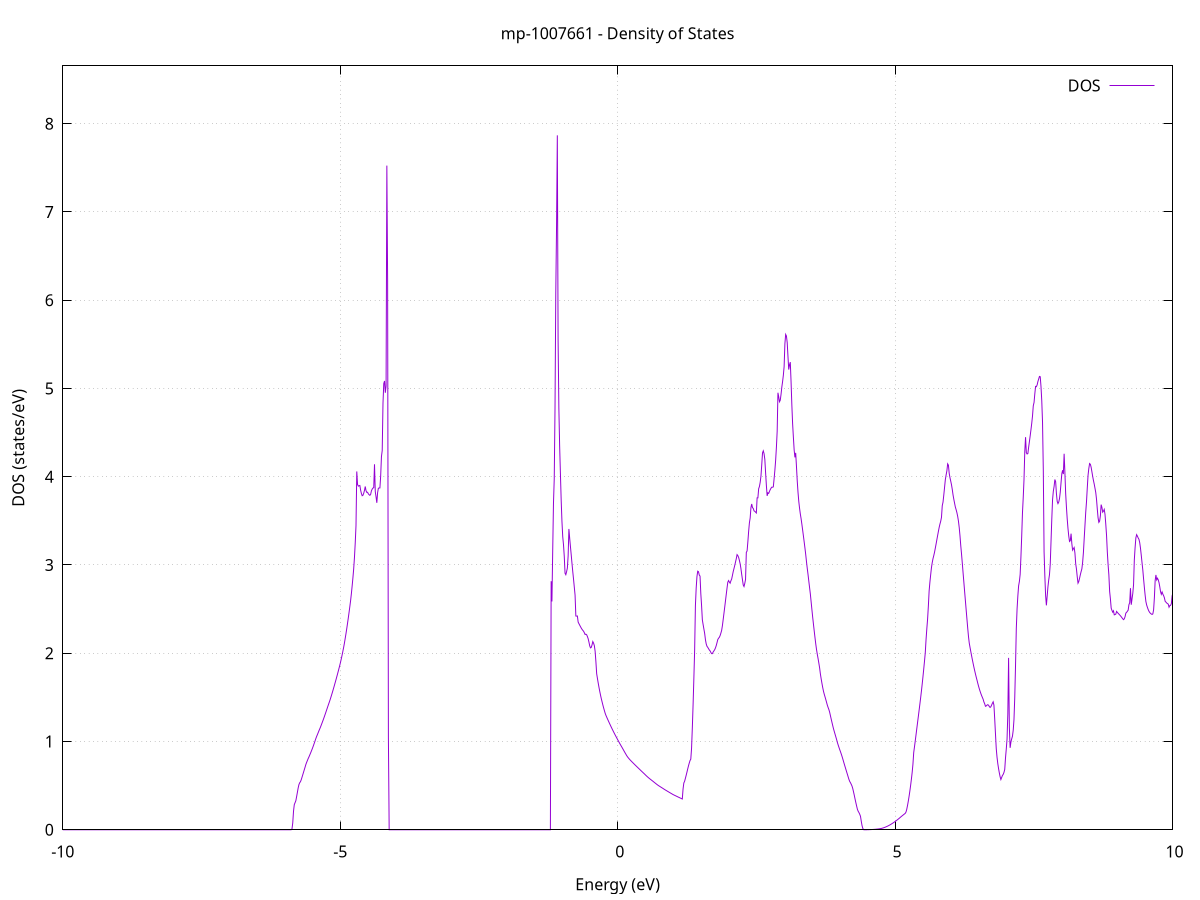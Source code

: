 set title 'mp-1007661 - Density of States'
set xlabel 'Energy (eV)'
set ylabel 'DOS (states/eV)'
set grid
set xrange [-10:10]
set yrange [0:8.655]
set xzeroaxis lt -1
set terminal png size 800,600
set output 'mp-1007661_dos_gnuplot.png'
plot '-' using 1:2 with lines title 'DOS'
-11.458400 0.000000
-11.444500 0.000000
-11.430600 0.000000
-11.416700 0.000000
-11.402800 0.000000
-11.388900 0.000000
-11.375000 0.000000
-11.361100 0.000000
-11.347200 0.000000
-11.333200 0.000000
-11.319300 0.000000
-11.305400 0.000000
-11.291500 0.000000
-11.277600 0.000000
-11.263700 0.000000
-11.249800 0.000000
-11.235900 0.000000
-11.222000 0.000000
-11.208100 0.000000
-11.194200 0.000000
-11.180300 0.000000
-11.166400 0.000000
-11.152500 0.000000
-11.138600 0.000000
-11.124700 0.000000
-11.110800 0.000000
-11.096900 0.000000
-11.083000 0.000000
-11.069100 0.000000
-11.055200 0.000000
-11.041300 0.000000
-11.027400 0.000000
-11.013500 0.000000
-10.999600 0.000000
-10.985700 0.000000
-10.971800 0.000000
-10.957900 0.000000
-10.944000 0.000000
-10.930100 0.000000
-10.916200 0.000000
-10.902300 0.000000
-10.888400 0.000000
-10.874500 0.000000
-10.860600 0.000000
-10.846700 0.000000
-10.832800 0.000000
-10.818900 0.000000
-10.805000 0.000000
-10.791000 0.000000
-10.777100 0.000000
-10.763200 0.000000
-10.749300 0.000000
-10.735400 0.000000
-10.721500 0.000000
-10.707600 0.000000
-10.693700 0.000000
-10.679800 0.000000
-10.665900 0.000000
-10.652000 0.000000
-10.638100 0.000000
-10.624200 0.000000
-10.610300 0.000000
-10.596400 0.000000
-10.582500 0.000000
-10.568600 0.000000
-10.554700 0.000000
-10.540800 0.000000
-10.526900 0.000000
-10.513000 0.000000
-10.499100 0.000000
-10.485200 0.000000
-10.471300 0.000000
-10.457400 0.000000
-10.443500 0.000000
-10.429600 0.000000
-10.415700 0.000000
-10.401800 0.000000
-10.387900 0.000000
-10.374000 0.000000
-10.360100 0.000000
-10.346200 0.000000
-10.332300 0.000000
-10.318400 0.000000
-10.304500 0.000000
-10.290600 0.000000
-10.276700 0.000000
-10.262800 0.000000
-10.248900 0.000000
-10.234900 0.000000
-10.221000 0.000000
-10.207100 0.000000
-10.193200 35.579600
-10.179300 155.470400
-10.165400 56.275300
-10.151500 22.866500
-10.137600 0.370100
-10.123700 452.888300
-10.109800 279.978800
-10.095900 0.000000
-10.082000 0.000000
-10.068100 420.129800
-10.054200 0.000000
-10.040300 0.000000
-10.026400 0.000000
-10.012500 0.000000
-9.998600 0.000000
-9.984700 0.000000
-9.970800 0.000000
-9.956900 0.000000
-9.943000 0.000000
-9.929100 0.000000
-9.915200 0.000000
-9.901300 0.000000
-9.887400 0.000000
-9.873500 0.000000
-9.859600 0.000000
-9.845700 0.000000
-9.831800 0.000000
-9.817900 0.000000
-9.804000 0.000000
-9.790100 0.000000
-9.776200 0.000000
-9.762300 0.000000
-9.748400 0.000000
-9.734500 0.000000
-9.720600 0.000000
-9.706700 0.000000
-9.692700 0.000000
-9.678800 0.000000
-9.664900 0.000000
-9.651000 0.000000
-9.637100 0.000000
-9.623200 0.000000
-9.609300 0.000000
-9.595400 0.000000
-9.581500 0.000000
-9.567600 0.000000
-9.553700 0.000000
-9.539800 0.000000
-9.525900 0.000000
-9.512000 0.000000
-9.498100 0.000000
-9.484200 0.000000
-9.470300 0.000000
-9.456400 0.000000
-9.442500 0.000000
-9.428600 0.000000
-9.414700 0.000000
-9.400800 0.000000
-9.386900 0.000000
-9.373000 0.000000
-9.359100 0.000000
-9.345200 0.000000
-9.331300 0.000000
-9.317400 0.000000
-9.303500 0.000000
-9.289600 0.000000
-9.275700 0.000000
-9.261800 0.000000
-9.247900 0.000000
-9.234000 0.000000
-9.220100 0.000000
-9.206200 0.000000
-9.192300 0.000000
-9.178400 0.000000
-9.164500 0.000000
-9.150600 0.000000
-9.136600 0.000000
-9.122700 0.000000
-9.108800 0.000000
-9.094900 0.000000
-9.081000 0.000000
-9.067100 0.000000
-9.053200 0.000000
-9.039300 0.000000
-9.025400 0.000000
-9.011500 0.000000
-8.997600 0.000000
-8.983700 0.000000
-8.969800 0.000000
-8.955900 0.000000
-8.942000 0.000000
-8.928100 0.000000
-8.914200 0.000000
-8.900300 0.000000
-8.886400 0.000000
-8.872500 0.000000
-8.858600 0.000000
-8.844700 0.000000
-8.830800 0.000000
-8.816900 0.000000
-8.803000 0.000000
-8.789100 0.000000
-8.775200 0.000000
-8.761300 0.000000
-8.747400 0.000000
-8.733500 0.000000
-8.719600 0.000000
-8.705700 0.000000
-8.691800 0.000000
-8.677900 0.000000
-8.664000 0.000000
-8.650100 0.000000
-8.636200 0.000000
-8.622300 0.000000
-8.608400 0.000000
-8.594400 0.000000
-8.580500 0.000000
-8.566600 0.000000
-8.552700 0.000000
-8.538800 0.000000
-8.524900 0.000000
-8.511000 0.000000
-8.497100 0.000000
-8.483200 0.000000
-8.469300 0.000000
-8.455400 0.000000
-8.441500 0.000000
-8.427600 0.000000
-8.413700 0.000000
-8.399800 0.000000
-8.385900 0.000000
-8.372000 0.000000
-8.358100 0.000000
-8.344200 0.000000
-8.330300 0.000000
-8.316400 0.000000
-8.302500 0.000000
-8.288600 0.000000
-8.274700 0.000000
-8.260800 0.000000
-8.246900 0.000000
-8.233000 0.000000
-8.219100 0.000000
-8.205200 0.000000
-8.191300 0.000000
-8.177400 0.000000
-8.163500 0.000000
-8.149600 0.000000
-8.135700 0.000000
-8.121800 0.000000
-8.107900 0.000000
-8.094000 0.000000
-8.080100 0.000000
-8.066200 0.000000
-8.052300 0.000000
-8.038300 0.000000
-8.024400 0.000000
-8.010500 0.000000
-7.996600 0.000000
-7.982700 0.000000
-7.968800 0.000000
-7.954900 0.000000
-7.941000 0.000000
-7.927100 0.000000
-7.913200 0.000000
-7.899300 0.000000
-7.885400 0.000000
-7.871500 0.000000
-7.857600 0.000000
-7.843700 0.000000
-7.829800 0.000000
-7.815900 0.000000
-7.802000 0.000000
-7.788100 0.000000
-7.774200 0.000000
-7.760300 0.000000
-7.746400 0.000000
-7.732500 0.000000
-7.718600 0.000000
-7.704700 0.000000
-7.690800 0.000000
-7.676900 0.000000
-7.663000 0.000000
-7.649100 0.000000
-7.635200 0.000000
-7.621300 0.000000
-7.607400 0.000000
-7.593500 0.000000
-7.579600 0.000000
-7.565700 0.000000
-7.551800 0.000000
-7.537900 0.000000
-7.524000 0.000000
-7.510100 0.000000
-7.496100 0.000000
-7.482200 0.000000
-7.468300 0.000000
-7.454400 0.000000
-7.440500 0.000000
-7.426600 0.000000
-7.412700 0.000000
-7.398800 0.000000
-7.384900 0.000000
-7.371000 0.000000
-7.357100 0.000000
-7.343200 0.000000
-7.329300 0.000000
-7.315400 0.000000
-7.301500 0.000000
-7.287600 0.000000
-7.273700 0.000000
-7.259800 0.000000
-7.245900 0.000000
-7.232000 0.000000
-7.218100 0.000000
-7.204200 0.000000
-7.190300 0.000000
-7.176400 0.000000
-7.162500 0.000000
-7.148600 0.000000
-7.134700 0.000000
-7.120800 0.000000
-7.106900 0.000000
-7.093000 0.000000
-7.079100 0.000000
-7.065200 0.000000
-7.051300 0.000000
-7.037400 0.000000
-7.023500 0.000000
-7.009600 0.000000
-6.995700 0.000000
-6.981800 0.000000
-6.967900 0.000000
-6.954000 0.000000
-6.940000 0.000000
-6.926100 0.000000
-6.912200 0.000000
-6.898300 0.000000
-6.884400 0.000000
-6.870500 0.000000
-6.856600 0.000000
-6.842700 0.000000
-6.828800 0.000000
-6.814900 0.000000
-6.801000 0.000000
-6.787100 0.000000
-6.773200 0.000000
-6.759300 0.000000
-6.745400 0.000000
-6.731500 0.000000
-6.717600 0.000000
-6.703700 0.000000
-6.689800 0.000000
-6.675900 0.000000
-6.662000 0.000000
-6.648100 0.000000
-6.634200 0.000000
-6.620300 0.000000
-6.606400 0.000000
-6.592500 0.000000
-6.578600 0.000000
-6.564700 0.000000
-6.550800 0.000000
-6.536900 0.000000
-6.523000 0.000000
-6.509100 0.000000
-6.495200 0.000000
-6.481300 0.000000
-6.467400 0.000000
-6.453500 0.000000
-6.439600 0.000000
-6.425700 0.000000
-6.411800 0.000000
-6.397800 0.000000
-6.383900 0.000000
-6.370000 0.000000
-6.356100 0.000000
-6.342200 0.000000
-6.328300 0.000000
-6.314400 0.000000
-6.300500 0.000000
-6.286600 0.000000
-6.272700 0.000000
-6.258800 0.000000
-6.244900 0.000000
-6.231000 0.000000
-6.217100 0.000000
-6.203200 0.000000
-6.189300 0.000000
-6.175400 0.000000
-6.161500 0.000000
-6.147600 0.000000
-6.133700 0.000000
-6.119800 0.000000
-6.105900 0.000000
-6.092000 0.000000
-6.078100 0.000000
-6.064200 0.000000
-6.050300 0.000000
-6.036400 0.000000
-6.022500 0.000000
-6.008600 0.000000
-5.994700 0.000000
-5.980800 0.000000
-5.966900 0.000000
-5.953000 0.000000
-5.939100 0.000000
-5.925200 0.000000
-5.911300 0.000000
-5.897400 0.000000
-5.883500 0.000000
-5.869600 0.008900
-5.855700 0.076600
-5.841700 0.209600
-5.827800 0.285000
-5.813900 0.306600
-5.800000 0.328500
-5.786100 0.374800
-5.772200 0.423200
-5.758300 0.472100
-5.744400 0.511300
-5.730500 0.532700
-5.716600 0.544500
-5.702700 0.566500
-5.688800 0.594800
-5.674900 0.623400
-5.661000 0.652100
-5.647100 0.680800
-5.633200 0.709800
-5.619300 0.739800
-5.605400 0.763200
-5.591500 0.784900
-5.577600 0.806700
-5.563700 0.825200
-5.549800 0.845900
-5.535900 0.866900
-5.522000 0.888600
-5.508100 0.910700
-5.494200 0.933800
-5.480300 0.958000
-5.466400 0.983100
-5.452500 1.009000
-5.438600 1.034700
-5.424700 1.057900
-5.410800 1.078800
-5.396900 1.100400
-5.383000 1.122300
-5.369100 1.143000
-5.355200 1.164200
-5.341300 1.187100
-5.327400 1.210100
-5.313500 1.233500
-5.299500 1.257700
-5.285600 1.282500
-5.271700 1.307800
-5.257800 1.333400
-5.243900 1.359300
-5.230000 1.385400
-5.216100 1.411200
-5.202200 1.436300
-5.188300 1.461800
-5.174400 1.488700
-5.160500 1.517000
-5.146600 1.545600
-5.132700 1.575200
-5.118800 1.605300
-5.104900 1.635900
-5.091000 1.667100
-5.077100 1.698600
-5.063200 1.730600
-5.049300 1.763000
-5.035400 1.796200
-5.021500 1.830000
-5.007600 1.864400
-4.993700 1.900600
-4.979800 1.939400
-4.965900 1.979900
-4.952000 2.022700
-4.938100 2.066800
-4.924200 2.115200
-4.910300 2.168200
-4.896400 2.221100
-4.882500 2.277700
-4.868600 2.337200
-4.854700 2.398800
-4.840800 2.462600
-4.826900 2.527900
-4.813000 2.595900
-4.799100 2.674200
-4.785200 2.761400
-4.771300 2.854000
-4.757400 2.954700
-4.743400 3.084700
-4.729500 3.248100
-4.715600 3.445100
-4.701700 4.059800
-4.687800 3.913000
-4.673900 3.893400
-4.660000 3.897800
-4.646100 3.900700
-4.632200 3.847200
-4.618300 3.810300
-4.604400 3.784700
-4.590500 3.789500
-4.576600 3.812900
-4.562700 3.845200
-4.548800 3.889700
-4.534900 3.841600
-4.521000 3.822700
-4.507100 3.824200
-4.493200 3.805900
-4.479300 3.796300
-4.465400 3.789200
-4.451500 3.800200
-4.437600 3.840100
-4.423700 3.859700
-4.409800 3.871900
-4.395900 3.875800
-4.382000 4.140900
-4.368100 3.830400
-4.354200 3.771200
-4.340300 3.704400
-4.326400 3.818500
-4.312500 3.868900
-4.298600 3.872900
-4.284700 3.873100
-4.270800 4.009800
-4.256900 4.228100
-4.243000 4.297000
-4.229100 4.833500
-4.215200 5.055400
-4.201300 5.085000
-4.187300 4.951200
-4.173400 5.027800
-4.159500 7.525100
-4.145600 6.215200
-4.131700 1.048400
-4.117800 0.000000
-4.103900 0.000000
-4.090000 0.000000
-4.076100 0.000000
-4.062200 0.000000
-4.048300 0.000000
-4.034400 0.000000
-4.020500 0.000000
-4.006600 0.000000
-3.992700 0.000000
-3.978800 0.000000
-3.964900 0.000000
-3.951000 0.000000
-3.937100 0.000000
-3.923200 0.000000
-3.909300 0.000000
-3.895400 0.000000
-3.881500 0.000000
-3.867600 0.000000
-3.853700 0.000000
-3.839800 0.000000
-3.825900 0.000000
-3.812000 0.000000
-3.798100 0.000000
-3.784200 0.000000
-3.770300 0.000000
-3.756400 0.000000
-3.742500 0.000000
-3.728600 0.000000
-3.714700 0.000000
-3.700800 0.000000
-3.686900 0.000000
-3.673000 0.000000
-3.659100 0.000000
-3.645100 0.000000
-3.631200 0.000000
-3.617300 0.000000
-3.603400 0.000000
-3.589500 0.000000
-3.575600 0.000000
-3.561700 0.000000
-3.547800 0.000000
-3.533900 0.000000
-3.520000 0.000000
-3.506100 0.000000
-3.492200 0.000000
-3.478300 0.000000
-3.464400 0.000000
-3.450500 0.000000
-3.436600 0.000000
-3.422700 0.000000
-3.408800 0.000000
-3.394900 0.000000
-3.381000 0.000000
-3.367100 0.000000
-3.353200 0.000000
-3.339300 0.000000
-3.325400 0.000000
-3.311500 0.000000
-3.297600 0.000000
-3.283700 0.000000
-3.269800 0.000000
-3.255900 0.000000
-3.242000 0.000000
-3.228100 0.000000
-3.214200 0.000000
-3.200300 0.000000
-3.186400 0.000000
-3.172500 0.000000
-3.158600 0.000000
-3.144700 0.000000
-3.130800 0.000000
-3.116900 0.000000
-3.103000 0.000000
-3.089000 0.000000
-3.075100 0.000000
-3.061200 0.000000
-3.047300 0.000000
-3.033400 0.000000
-3.019500 0.000000
-3.005600 0.000000
-2.991700 0.000000
-2.977800 0.000000
-2.963900 0.000000
-2.950000 0.000000
-2.936100 0.000000
-2.922200 0.000000
-2.908300 0.000000
-2.894400 0.000000
-2.880500 0.000000
-2.866600 0.000000
-2.852700 0.000000
-2.838800 0.000000
-2.824900 0.000000
-2.811000 0.000000
-2.797100 0.000000
-2.783200 0.000000
-2.769300 0.000000
-2.755400 0.000000
-2.741500 0.000000
-2.727600 0.000000
-2.713700 0.000000
-2.699800 0.000000
-2.685900 0.000000
-2.672000 0.000000
-2.658100 0.000000
-2.644200 0.000000
-2.630300 0.000000
-2.616400 0.000000
-2.602500 0.000000
-2.588600 0.000000
-2.574700 0.000000
-2.560800 0.000000
-2.546800 0.000000
-2.532900 0.000000
-2.519000 0.000000
-2.505100 0.000000
-2.491200 0.000000
-2.477300 0.000000
-2.463400 0.000000
-2.449500 0.000000
-2.435600 0.000000
-2.421700 0.000000
-2.407800 0.000000
-2.393900 0.000000
-2.380000 0.000000
-2.366100 0.000000
-2.352200 0.000000
-2.338300 0.000000
-2.324400 0.000000
-2.310500 0.000000
-2.296600 0.000000
-2.282700 0.000000
-2.268800 0.000000
-2.254900 0.000000
-2.241000 0.000000
-2.227100 0.000000
-2.213200 0.000000
-2.199300 0.000000
-2.185400 0.000000
-2.171500 0.000000
-2.157600 0.000000
-2.143700 0.000000
-2.129800 0.000000
-2.115900 0.000000
-2.102000 0.000000
-2.088100 0.000000
-2.074200 0.000000
-2.060300 0.000000
-2.046400 0.000000
-2.032500 0.000000
-2.018600 0.000000
-2.004700 0.000000
-1.990700 0.000000
-1.976800 0.000000
-1.962900 0.000000
-1.949000 0.000000
-1.935100 0.000000
-1.921200 0.000000
-1.907300 0.000000
-1.893400 0.000000
-1.879500 0.000000
-1.865600 0.000000
-1.851700 0.000000
-1.837800 0.000000
-1.823900 0.000000
-1.810000 0.000000
-1.796100 0.000000
-1.782200 0.000000
-1.768300 0.000000
-1.754400 0.000000
-1.740500 0.000000
-1.726600 0.000000
-1.712700 0.000000
-1.698800 0.000000
-1.684900 0.000000
-1.671000 0.000000
-1.657100 0.000000
-1.643200 0.000000
-1.629300 0.000000
-1.615400 0.000000
-1.601500 0.000000
-1.587600 0.000000
-1.573700 0.000000
-1.559800 0.000000
-1.545900 0.000000
-1.532000 0.000000
-1.518100 0.000000
-1.504200 0.000000
-1.490300 0.000000
-1.476400 0.000000
-1.462500 0.000000
-1.448500 0.000000
-1.434600 0.000000
-1.420700 0.000000
-1.406800 0.000000
-1.392900 0.000000
-1.379000 0.000000
-1.365100 0.000000
-1.351200 0.000000
-1.337300 0.000000
-1.323400 0.000000
-1.309500 0.000000
-1.295600 0.000000
-1.281700 0.000000
-1.267800 0.000000
-1.253900 0.000000
-1.240000 0.000000
-1.226100 0.000000
-1.212200 0.000000
-1.198300 2.816000
-1.184400 2.586600
-1.170500 3.154400
-1.156600 3.698200
-1.142700 3.976500
-1.128800 4.774400
-1.114900 6.079600
-1.101000 6.842700
-1.087100 7.867900
-1.073200 5.554000
-1.059300 4.777100
-1.045400 4.348100
-1.031500 4.037200
-1.017600 3.733900
-1.003700 3.492300
-0.989800 3.321500
-0.975900 3.228900
-0.962000 3.096800
-0.948100 2.906400
-0.934200 2.890100
-0.920300 2.923600
-0.906400 2.965300
-0.892400 3.100900
-0.878500 3.408000
-0.864600 3.304600
-0.850700 3.208800
-0.836800 3.115200
-0.822900 3.017800
-0.809000 2.925800
-0.795100 2.840200
-0.781200 2.748700
-0.767300 2.658700
-0.753400 2.421800
-0.739500 2.420700
-0.725600 2.422100
-0.711700 2.352600
-0.697800 2.335200
-0.683900 2.318300
-0.670000 2.301700
-0.656100 2.285800
-0.642200 2.271400
-0.628300 2.260100
-0.614400 2.249600
-0.600500 2.233000
-0.586600 2.212800
-0.572700 2.215800
-0.558800 2.209500
-0.544900 2.189200
-0.531000 2.164100
-0.517100 2.126100
-0.503200 2.083700
-0.489300 2.061200
-0.475400 2.066600
-0.461500 2.095000
-0.447600 2.132400
-0.433700 2.114300
-0.419800 2.085500
-0.405900 2.022500
-0.392000 1.905600
-0.378100 1.768800
-0.364200 1.714400
-0.350200 1.662400
-0.336300 1.613500
-0.322400 1.567800
-0.308500 1.525300
-0.294600 1.485900
-0.280700 1.449900
-0.266800 1.414700
-0.252900 1.381700
-0.239000 1.350900
-0.225100 1.320300
-0.211200 1.296700
-0.197300 1.276400
-0.183400 1.256600
-0.169500 1.237100
-0.155600 1.217800
-0.141700 1.198900
-0.127800 1.180200
-0.113900 1.161700
-0.100000 1.143600
-0.086100 1.125800
-0.072200 1.108200
-0.058300 1.090800
-0.044400 1.073800
-0.030500 1.057200
-0.016600 1.040800
-0.002700 1.024400
0.011200 1.008300
0.025100 0.992400
0.039000 0.976700
0.052900 0.961300
0.066800 0.946200
0.080700 0.931300
0.094600 0.916100
0.108500 0.900200
0.122400 0.884500
0.136300 0.869200
0.150200 0.854300
0.164100 0.839300
0.178000 0.826400
0.191900 0.815200
0.205900 0.804700
0.219800 0.794700
0.233700 0.785400
0.247600 0.776500
0.261500 0.767600
0.275400 0.758800
0.289300 0.750000
0.303200 0.741400
0.317100 0.732700
0.331000 0.724100
0.344900 0.715600
0.358800 0.707200
0.372700 0.698700
0.386600 0.690400
0.400500 0.682000
0.414400 0.673500
0.428300 0.665200
0.442200 0.656800
0.456100 0.648600
0.470000 0.640300
0.483900 0.632100
0.497800 0.623300
0.511700 0.614800
0.525600 0.606600
0.539500 0.598600
0.553400 0.591000
0.567300 0.583600
0.581200 0.576600
0.595100 0.569700
0.609000 0.562900
0.622900 0.556100
0.636800 0.549300
0.650700 0.542100
0.664600 0.535100
0.678500 0.528100
0.692400 0.521200
0.706300 0.514400
0.720200 0.507700
0.734100 0.501400
0.748100 0.495800
0.762000 0.490200
0.775900 0.484700
0.789800 0.479100
0.803700 0.473600
0.817600 0.468100
0.831500 0.462200
0.845400 0.456600
0.859300 0.451200
0.873200 0.445900
0.887100 0.440700
0.901000 0.435400
0.914900 0.430200
0.928800 0.425000
0.942700 0.419800
0.956600 0.414700
0.970500 0.409500
0.984400 0.404300
0.998300 0.399200
1.012200 0.394900
1.026100 0.390600
1.040000 0.386400
1.053900 0.382200
1.067800 0.378000
1.081700 0.373800
1.095600 0.369600
1.109500 0.365500
1.123400 0.361300
1.137300 0.357200
1.151200 0.353000
1.165100 0.348700
1.179000 0.462300
1.192900 0.530200
1.206800 0.549300
1.220700 0.582100
1.234600 0.616200
1.248500 0.651500
1.262400 0.688200
1.276300 0.723500
1.290200 0.755200
1.304200 0.783700
1.318100 0.799600
1.332000 0.921800
1.345900 1.152100
1.359800 1.418800
1.373700 1.716300
1.387600 2.035900
1.401500 2.538100
1.415400 2.737300
1.429300 2.868400
1.443200 2.929700
1.457100 2.924000
1.471000 2.886200
1.484900 2.874200
1.498800 2.676200
1.512700 2.539800
1.526600 2.378800
1.540500 2.324800
1.554400 2.274300
1.568300 2.224800
1.582200 2.153900
1.596100 2.105800
1.610000 2.078900
1.623900 2.067100
1.637800 2.052500
1.651700 2.037600
1.665600 2.027400
1.679500 2.010000
1.693400 1.995500
1.707300 1.995500
1.721200 2.014300
1.735100 2.026700
1.749000 2.040400
1.762900 2.060400
1.776800 2.086700
1.790700 2.119500
1.804600 2.154600
1.818500 2.170100
1.832400 2.180200
1.846400 2.199800
1.860300 2.227300
1.874200 2.258500
1.888100 2.312900
1.902000 2.381700
1.915900 2.451700
1.929800 2.522800
1.943700 2.594900
1.957600 2.668100
1.971500 2.738700
1.985400 2.805300
1.999300 2.823500
2.013200 2.806800
2.027100 2.793700
2.041000 2.820500
2.054900 2.840800
2.068800 2.881800
2.082700 2.924700
2.096600 2.959600
2.110500 2.995500
2.124400 3.033900
2.138300 3.071600
2.152200 3.117600
2.166100 3.106700
2.180000 3.086600
2.193900 3.053000
2.207800 3.013700
2.221700 2.960500
2.235600 2.894400
2.249500 2.833800
2.263400 2.773500
2.277300 2.755900
2.291200 2.791300
2.305100 2.836700
2.319000 3.143000
2.332900 3.159000
2.346800 3.262500
2.360700 3.379000
2.374600 3.477100
2.388500 3.533400
2.402500 3.650800
2.416400 3.691600
2.430300 3.649300
2.444200 3.640800
2.458100 3.613200
2.472000 3.608100
2.485900 3.598700
2.499800 3.589400
2.513700 3.760400
2.527600 3.761000
2.541500 3.864000
2.555400 3.889700
2.569300 3.937900
2.583200 4.008600
2.597100 4.136300
2.611000 4.270200
2.624900 4.293400
2.638800 4.261000
2.652700 4.196400
2.666600 4.044300
2.680500 3.902100
2.694400 3.783100
2.708300 3.817600
2.722200 3.811500
2.736100 3.833600
2.750000 3.853700
2.763900 3.869500
2.777800 3.881900
2.791700 3.881100
2.805600 3.884700
2.819500 3.975000
2.833400 4.071100
2.847300 4.183800
2.861200 4.331200
2.875100 4.514800
2.889000 4.951500
2.902900 4.905500
2.916800 4.849100
2.930700 4.866400
2.944700 4.933000
2.958600 5.013700
2.972500 5.076300
2.986400 5.149300
3.000300 5.245900
3.014200 5.505200
3.028100 5.612400
3.042000 5.594500
3.055900 5.520200
3.069800 5.363000
3.083700 5.214000
3.097600 5.268500
3.111500 5.298600
3.125400 5.078900
3.139300 4.818400
3.153200 4.603300
3.167100 4.449400
3.181000 4.305700
3.194900 4.219700
3.208800 4.270200
3.222700 4.118700
3.236600 3.953900
3.250500 3.825600
3.264400 3.721100
3.278300 3.644700
3.292200 3.579300
3.306100 3.525900
3.320000 3.463200
3.333900 3.397300
3.347800 3.330400
3.361700 3.262000
3.375600 3.192200
3.389500 3.119300
3.403400 3.036800
3.417300 2.962300
3.431200 2.892800
3.445100 2.817600
3.459000 2.744500
3.472900 2.672600
3.486800 2.584500
3.500800 2.496300
3.514700 2.410700
3.528600 2.331300
3.542500 2.254000
3.556400 2.178800
3.570300 2.107100
3.584200 2.042200
3.598100 1.989600
3.612000 1.941000
3.625900 1.889700
3.639800 1.835200
3.653700 1.766700
3.667600 1.711900
3.681500 1.660900
3.695400 1.613600
3.709300 1.571100
3.723200 1.536800
3.737100 1.507000
3.751000 1.476400
3.764900 1.444800
3.778800 1.412600
3.792700 1.386500
3.806600 1.363000
3.820500 1.333100
3.834400 1.294100
3.848300 1.255800
3.862200 1.217800
3.876100 1.180900
3.890000 1.145300
3.903900 1.114600
3.917800 1.084200
3.931700 1.054000
3.945600 1.024100
3.959500 0.990700
3.973400 0.962800
3.987300 0.936200
4.001200 0.910400
4.015100 0.886300
4.029000 0.860600
4.042900 0.833600
4.056900 0.804800
4.070800 0.774500
4.084700 0.744500
4.098600 0.715300
4.112500 0.686500
4.126400 0.657600
4.140300 0.628800
4.154200 0.600000
4.168100 0.571700
4.182000 0.548500
4.195900 0.533300
4.209800 0.515600
4.223700 0.495700
4.237600 0.467000
4.251500 0.428800
4.265400 0.389400
4.279300 0.347300
4.293200 0.307200
4.307100 0.268900
4.321000 0.232500
4.334900 0.209900
4.348800 0.195100
4.362700 0.176200
4.376600 0.153100
4.390500 0.097600
4.404400 0.048200
4.418300 0.016000
4.432200 0.001100
4.446100 0.000000
4.460000 0.000100
4.473900 0.000200
4.487800 0.000300
4.501700 0.000600
4.515600 0.000800
4.529500 0.001200
4.543400 0.001500
4.557300 0.002000
4.571200 0.002400
4.585100 0.003000
4.599100 0.003600
4.613000 0.004200
4.626900 0.004900
4.640800 0.005600
4.654700 0.006400
4.668600 0.007300
4.682500 0.008200
4.696400 0.009200
4.710300 0.010300
4.724200 0.011700
4.738100 0.013300
4.752000 0.015200
4.765900 0.017400
4.779800 0.019900
4.793700 0.022700
4.807600 0.025700
4.821500 0.029100
4.835400 0.032800
4.849300 0.036700
4.863200 0.040800
4.877100 0.045100
4.891000 0.049700
4.904900 0.054500
4.918800 0.059600
4.932700 0.064900
4.946600 0.070500
4.960500 0.076200
4.974400 0.082000
4.988300 0.088100
5.002200 0.094400
5.016100 0.100900
5.030000 0.107500
5.043900 0.114300
5.057800 0.121300
5.071700 0.128500
5.085600 0.135900
5.099500 0.143500
5.113400 0.151100
5.127300 0.158000
5.141200 0.165100
5.155200 0.172100
5.169100 0.179100
5.183000 0.186000
5.196900 0.201000
5.210800 0.232700
5.224700 0.276300
5.238600 0.325100
5.252500 0.379000
5.266400 0.438500
5.280300 0.503300
5.294200 0.573700
5.308100 0.649700
5.322000 0.742900
5.335900 0.873800
5.349800 0.939500
5.363700 1.006900
5.377600 1.076200
5.391500 1.145800
5.405400 1.214900
5.419300 1.284200
5.433200 1.353900
5.447100 1.424100
5.461000 1.495800
5.474900 1.571400
5.488800 1.650900
5.502700 1.734200
5.516600 1.821100
5.530500 1.911400
5.544400 2.006200
5.558300 2.155100
5.572200 2.277500
5.586100 2.387200
5.600000 2.534700
5.613900 2.706400
5.627800 2.804900
5.641700 2.890000
5.655600 2.970000
5.669500 3.026200
5.683400 3.071400
5.697400 3.106200
5.711300 3.144800
5.725200 3.190500
5.739100 3.237400
5.753000 3.286200
5.766900 3.334000
5.780800 3.380500
5.794700 3.425700
5.808600 3.463300
5.822500 3.495600
5.836400 3.539700
5.850300 3.671600
5.864200 3.712500
5.878100 3.792700
5.892000 3.879300
5.905900 3.967100
5.919800 4.019700
5.933700 4.065800
5.947600 4.146000
5.961500 4.130800
5.975400 4.039100
5.989300 3.989700
6.003200 3.950400
6.017100 3.908500
6.031000 3.855600
6.044900 3.793500
6.058800 3.744300
6.072700 3.699400
6.086600 3.656000
6.100500 3.626600
6.114400 3.593200
6.128300 3.551100
6.142200 3.497300
6.156100 3.424600
6.170000 3.330800
6.183900 3.218800
6.197800 3.124200
6.211700 3.019900
6.225600 2.912200
6.239500 2.806400
6.253500 2.698900
6.267400 2.595900
6.281300 2.491300
6.295200 2.387400
6.309100 2.285600
6.323000 2.190200
6.336900 2.116100
6.350800 2.066500
6.364700 2.019900
6.378600 1.973600
6.392500 1.928700
6.406400 1.885400
6.420300 1.843800
6.434200 1.804600
6.448100 1.767100
6.462000 1.731000
6.475900 1.697200
6.489800 1.662300
6.503700 1.629100
6.517600 1.598500
6.531500 1.570500
6.545400 1.544700
6.559300 1.521300
6.573200 1.499800
6.587100 1.479000
6.601000 1.448300
6.614900 1.428200
6.628800 1.399200
6.642700 1.402700
6.656600 1.412200
6.670500 1.417200
6.684400 1.411500
6.698300 1.396400
6.712200 1.386000
6.726100 1.393700
6.740000 1.413000
6.753900 1.433500
6.767800 1.450000
6.781700 1.412700
6.795700 1.256600
6.809600 1.085600
6.823500 0.920300
6.837400 0.823000
6.851300 0.749800
6.865200 0.693400
6.879100 0.643800
6.893000 0.601000
6.906900 0.569200
6.920800 0.592000
6.934700 0.614800
6.948600 0.627500
6.962500 0.649900
6.976400 0.683500
6.990300 0.813600
7.004200 0.915000
7.018100 1.027300
7.032000 1.311800
7.045900 1.947800
7.059800 1.159200
7.073700 0.928500
7.087600 0.993000
7.101500 1.029400
7.115400 1.059200
7.129300 1.127500
7.143200 1.249800
7.157100 1.500200
7.171000 1.860400
7.184900 2.280500
7.198800 2.501300
7.212700 2.648700
7.226600 2.763800
7.240500 2.813700
7.254400 2.893700
7.268300 3.091800
7.282200 3.325000
7.296100 3.591300
7.310000 3.766100
7.323900 3.970500
7.337800 4.288700
7.351800 4.448400
7.365700 4.271900
7.379600 4.257700
7.393500 4.263500
7.407400 4.335100
7.421300 4.398600
7.435200 4.463600
7.449100 4.533100
7.463000 4.604700
7.476900 4.687400
7.490800 4.802800
7.504700 4.841600
7.518600 4.939800
7.532500 5.023100
7.546400 5.020100
7.560300 5.040500
7.574200 5.078400
7.588100 5.107100
7.602000 5.136500
7.615900 5.133500
7.629800 5.023600
7.643700 4.862700
7.657600 4.619200
7.671500 4.075800
7.685400 3.151200
7.699300 2.874900
7.713200 2.654500
7.727100 2.542800
7.741000 2.646100
7.754900 2.751800
7.768800 2.828500
7.782700 2.890100
7.796600 3.009400
7.810500 3.263100
7.824400 3.517800
7.838300 3.740300
7.852200 3.835100
7.866100 3.890300
7.880000 3.968400
7.894000 3.944100
7.907900 3.810300
7.921800 3.721000
7.935700 3.695500
7.949600 3.712800
7.963500 3.751900
7.977400 3.825900
7.991300 3.932700
8.005200 4.034300
8.019100 4.073300
8.033000 4.030200
8.046900 4.260200
8.060800 4.046900
8.074700 3.808300
8.088600 3.654400
8.102500 3.521600
8.116400 3.413000
8.130300 3.327600
8.144200 3.266500
8.158100 3.275600
8.172000 3.355200
8.185900 3.241000
8.199800 3.168200
8.213700 3.183300
8.227600 3.198000
8.241500 3.135900
8.255400 3.014400
8.269300 2.953000
8.283200 2.866600
8.297100 2.794200
8.311000 2.812400
8.324900 2.848900
8.338800 2.889100
8.352700 2.924600
8.366600 2.956500
8.380500 3.030700
8.394400 3.141100
8.408300 3.296400
8.422200 3.446000
8.436100 3.596600
8.450100 3.717500
8.464000 3.871600
8.477900 4.016000
8.491800 4.092900
8.505700 4.149500
8.519600 4.141300
8.533500 4.107800
8.547400 4.056900
8.561300 4.004500
8.575200 3.957800
8.589100 3.917000
8.603000 3.869900
8.616900 3.821400
8.630800 3.743700
8.644700 3.633300
8.658600 3.534900
8.672500 3.482900
8.686400 3.496500
8.700300 3.558100
8.714200 3.684000
8.728100 3.652300
8.742000 3.598600
8.755900 3.610400
8.769800 3.629800
8.783700 3.573400
8.797600 3.462000
8.811500 3.333600
8.825400 3.146600
8.839300 3.003400
8.853200 2.888000
8.867100 2.700400
8.881000 2.615400
8.894900 2.511500
8.908800 2.485900
8.922700 2.465800
8.936600 2.480400
8.950500 2.435100
8.964400 2.438300
8.978300 2.443400
8.992300 2.473900
9.006200 2.463000
9.020100 2.452900
9.034000 2.443600
9.047900 2.434500
9.061800 2.424500
9.075700 2.413700
9.089600 2.401700
9.103500 2.390200
9.117400 2.380800
9.131300 2.390200
9.145200 2.414500
9.159100 2.454900
9.173000 2.463200
9.186900 2.475900
9.200800 2.487900
9.214700 2.549500
9.228600 2.572800
9.242500 2.737400
9.256400 2.549800
9.270300 2.613700
9.284200 2.677100
9.298100 2.776100
9.312000 3.057800
9.325900 3.196400
9.339800 3.307800
9.353700 3.343700
9.367600 3.326800
9.381500 3.306200
9.395400 3.290900
9.409300 3.252700
9.423200 3.189800
9.437100 3.110000
9.451000 3.025200
9.464900 2.944000
9.478800 2.843100
9.492700 2.747600
9.506600 2.659800
9.520500 2.585700
9.534400 2.546500
9.548400 2.518600
9.562300 2.494700
9.576200 2.475300
9.590100 2.461300
9.604000 2.451500
9.617900 2.444700
9.631800 2.439800
9.645700 2.446000
9.659600 2.492500
9.673500 2.628600
9.687400 2.823700
9.701300 2.887300
9.715200 2.831300
9.729100 2.849900
9.743000 2.831500
9.756900 2.800900
9.770800 2.752900
9.784700 2.697800
9.798600 2.668200
9.812500 2.694300
9.826400 2.669700
9.840300 2.652000
9.854200 2.627800
9.868100 2.588200
9.882000 2.579200
9.895900 2.569100
9.909800 2.562400
9.923700 2.556300
9.937600 2.521900
9.951500 2.539500
9.965400 2.542600
9.979300 2.561600
9.993200 2.650600
10.007100 2.680500
10.021000 2.722800
10.034900 2.769900
10.048800 2.787000
10.062700 2.830000
10.076600 2.858400
10.090600 2.874200
10.104500 2.829500
10.118400 2.672900
10.132300 2.587900
10.146200 2.529800
10.160100 2.512600
10.174000 2.522000
10.187900 2.557200
10.201800 2.607000
10.215700 2.681400
10.229600 2.744300
10.243500 2.774700
10.257400 3.164500
10.271300 3.276300
10.285200 2.956600
10.299100 2.954100
10.313000 2.984000
10.326900 3.019400
10.340800 3.056200
10.354700 3.112500
10.368600 3.285100
10.382500 3.536500
10.396400 3.595500
10.410300 3.691000
10.424200 3.770700
10.438100 3.817600
10.452000 3.720700
10.465900 3.817700
10.479800 4.115400
10.493700 4.410300
10.507600 4.620100
10.521500 4.464800
10.535400 3.781200
10.549300 3.439600
10.563200 3.239500
10.577100 3.277500
10.591000 3.278600
10.604900 3.281500
10.618800 3.296800
10.632700 3.250200
10.646700 3.165500
10.660600 3.091500
10.674500 2.970600
10.688400 2.804200
10.702300 2.693400
10.716200 2.610200
10.730100 2.538500
10.744000 2.475600
10.757900 2.420500
10.771800 2.370300
10.785700 2.332000
10.799600 2.300300
10.813500 2.299300
10.827400 2.317600
10.841300 2.337600
10.855200 2.356800
10.869100 2.376800
10.883000 2.404400
10.896900 2.469800
10.910800 2.584800
10.924700 2.737500
10.938600 2.925600
10.952500 3.252000
10.966400 3.404700
10.980300 3.392500
10.994200 3.114600
11.008100 3.052700
11.022000 3.041200
11.035900 2.950400
11.049800 2.889600
11.063700 2.813200
11.077600 2.812800
11.091500 2.847300
11.105400 2.903800
11.119300 2.982400
11.133200 3.079900
11.147100 3.166700
11.161000 3.249000
11.174900 3.472000
11.188900 3.568100
11.202800 3.663800
11.216700 3.730900
11.230600 3.813100
11.244500 3.877700
11.258400 3.916900
11.272300 3.902700
11.286200 3.903800
11.300100 3.893700
11.314000 3.870000
11.327900 3.836900
11.341800 3.847100
11.355700 3.903500
11.369600 3.981400
11.383500 4.191100
11.397400 4.294200
11.411300 4.379600
11.425200 4.442200
11.439100 4.467600
11.453000 4.439600
11.466900 4.343200
11.480800 4.261700
11.494700 4.155000
11.508600 4.001200
11.522500 3.939200
11.536400 3.840000
11.550300 3.425500
11.564200 3.237300
11.578100 3.127800
11.592000 3.047200
11.605900 2.986800
11.619800 3.002000
11.633700 3.058100
11.647600 2.925500
11.661500 2.768100
11.675400 2.779800
11.689300 2.821100
11.703200 2.885400
11.717100 2.915800
11.731000 2.921300
11.745000 2.931800
11.758900 2.946500
11.772800 3.028400
11.786700 3.137000
11.800600 3.179900
11.814500 3.193400
11.828400 3.186900
11.842300 3.185200
11.856200 3.189100
11.870100 3.210100
11.884000 3.253600
11.897900 3.325900
11.911800 3.527300
11.925700 3.784000
11.939600 3.864600
11.953500 3.644600
11.967400 3.584800
11.981300 3.565200
11.995200 3.551500
12.009100 3.536600
12.023000 3.538500
12.036900 3.604000
12.050800 3.838000
12.064700 4.040500
12.078600 4.223000
12.092500 4.391700
12.106400 4.538600
12.120300 4.621800
12.134200 4.671700
12.148100 4.621200
12.162000 4.424300
12.175900 4.306900
12.189800 4.183500
12.203700 4.088700
12.217600 4.034000
12.231500 3.999900
12.245400 3.980700
12.259300 3.969800
12.273200 3.949900
12.287100 3.954300
12.301100 3.935100
12.315000 3.858900
12.328900 3.823300
12.342800 3.804900
12.356700 3.795900
12.370600 3.776500
12.384500 3.747300
12.398400 3.771500
12.412300 3.758000
12.426200 3.733500
12.440100 3.722400
12.454000 3.707400
12.467900 3.674200
12.481800 3.621400
12.495700 3.564700
12.509600 3.491600
12.523500 3.390000
12.537400 3.279300
12.551300 3.159100
12.565200 3.075100
12.579100 3.005900
12.593000 2.958400
12.606900 2.907400
12.620800 2.874900
12.634700 2.926600
12.648600 3.089300
12.662500 3.159400
12.676400 3.122300
12.690300 3.093800
12.704200 3.151100
12.718100 3.219800
12.732000 3.272300
12.745900 3.316100
12.759800 3.360700
12.773700 3.421700
12.787600 3.436700
12.801500 3.434800
12.815400 3.436600
12.829300 3.418400
12.843300 3.396600
12.857200 3.379500
12.871100 3.353800
12.885000 3.335800
12.898900 3.302400
12.912800 3.257700
12.926700 3.221700
12.940600 3.205000
12.954500 3.192000
12.968400 3.202900
12.982300 3.198900
12.996200 3.179500
13.010100 3.160400
13.024000 3.136400
13.037900 3.099200
13.051800 3.074700
13.065700 3.060900
13.079600 3.066000
13.093500 3.080100
13.107400 3.096400
13.121300 3.059300
13.135200 3.066100
13.149100 3.049600
13.163000 3.037800
13.176900 3.030600
13.190800 3.095800
13.204700 3.250100
13.218600 3.122200
13.232500 2.983100
13.246400 2.940600
13.260300 2.922800
13.274200 2.895700
13.288100 2.867900
13.302000 2.850800
13.315900 2.783300
13.329800 2.838600
13.343700 2.917100
13.357600 3.010800
13.371500 3.139700
13.385400 3.320500
13.399400 3.510200
13.413300 3.698600
13.427200 3.883600
13.441100 4.089000
13.455000 4.321200
13.468900 4.590700
13.482800 5.204100
13.496700 5.232200
13.510600 5.387200
13.524500 5.414100
13.538400 5.413000
13.552300 5.324100
13.566200 5.083900
13.580100 4.823200
13.594000 4.578200
13.607900 4.334800
13.621800 4.088500
13.635700 3.798500
13.649600 3.375800
13.663500 2.988400
13.677400 2.823300
13.691300 2.694900
13.705200 2.599200
13.719100 2.544500
13.733000 2.432000
13.746900 2.254400
13.760800 2.197900
13.774700 2.176100
13.788600 2.165500
13.802500 2.165300
13.816400 2.183800
13.830300 2.214200
13.844200 2.297100
13.858100 2.329500
13.872000 2.326200
13.885900 2.329500
13.899800 2.444600
13.913700 2.435800
13.927600 2.423700
13.941600 2.481300
13.955500 2.562300
13.969400 2.655800
13.983300 2.759200
13.997200 3.096400
14.011100 3.357900
14.025000 3.560700
14.038900 3.740800
14.052800 3.894200
14.066700 3.937000
14.080600 3.970900
14.094500 4.042300
14.108400 4.036400
14.122300 3.851400
14.136200 3.717000
14.150100 3.630100
14.164000 3.529500
14.177900 3.401700
14.191800 3.245500
14.205700 3.068600
14.219600 2.875000
14.233500 2.597100
14.247400 2.206600
14.261300 1.997200
14.275200 1.840100
14.289100 1.724800
14.303000 1.623500
14.316900 1.529000
14.330800 1.437100
14.344700 1.356700
14.358600 1.281900
14.372500 1.210300
14.386400 1.141800
14.400300 1.076500
14.414200 1.012300
14.428100 0.938900
14.442000 0.854900
14.455900 0.780500
14.469800 0.722500
14.483700 0.681200
14.497700 0.656700
14.511600 0.640600
14.525500 0.625200
14.539400 0.610900
14.553300 0.601100
14.567200 0.588100
14.581100 0.565800
14.595000 0.544600
14.608900 0.527600
14.622800 0.513900
14.636700 0.500400
14.650600 0.487000
14.664500 0.474200
14.678400 0.461800
14.692300 0.449800
14.706200 0.438100
14.720100 0.426800
14.734000 0.433600
14.747900 0.407100
14.761800 0.381300
14.775700 0.356000
14.789600 0.331300
14.803500 0.307100
14.817400 0.283600
14.831300 0.260600
14.845200 0.214000
14.859100 0.203900
14.873000 0.194100
14.886900 0.184400
14.900800 0.175400
14.914700 0.165900
14.928600 0.155900
14.942500 0.146100
14.956400 0.136900
14.970300 0.128400
14.984200 0.120700
14.998100 0.113700
15.012000 0.107300
15.025900 0.135400
15.039900 0.114600
15.053800 0.093500
15.067700 0.072200
15.081600 0.050500
15.095500 0.000000
15.109400 0.000000
15.123300 0.000000
15.137200 0.000000
15.151100 0.000000
15.165000 0.000000
15.178900 0.000000
15.192800 0.000000
15.206700 0.000000
15.220600 0.000000
15.234500 0.000000
15.248400 0.000000
15.262300 0.000000
15.276200 0.000000
15.290100 0.000000
15.304000 0.000000
15.317900 0.000000
15.331800 0.000000
15.345700 0.000000
15.359600 0.000000
15.373500 0.000000
15.387400 0.000000
15.401300 0.000000
15.415200 0.000000
15.429100 0.000000
15.443000 0.000000
15.456900 0.000000
15.470800 0.000000
15.484700 0.000000
15.498600 0.000000
15.512500 0.000000
15.526400 0.000000
15.540300 0.000000
15.554200 0.000000
15.568100 0.000000
15.582000 0.000000
15.596000 0.000000
15.609900 0.000000
15.623800 0.000000
15.637700 0.000000
15.651600 0.000000
15.665500 0.000000
15.679400 0.000000
15.693300 0.000000
15.707200 0.000000
15.721100 0.000000
15.735000 0.000000
15.748900 0.000000
15.762800 0.000000
15.776700 0.000000
15.790600 0.000000
15.804500 0.000000
15.818400 0.000000
15.832300 0.000000
15.846200 0.000000
15.860100 0.000000
15.874000 0.000000
15.887900 0.000000
15.901800 0.000000
15.915700 0.000000
15.929600 0.000000
15.943500 0.000000
15.957400 0.000000
15.971300 0.000000
15.985200 0.000000
15.999100 0.000000
16.013000 0.000000
16.026900 0.000000
16.040800 0.000000
16.054700 0.000000
16.068600 0.000000
16.082500 0.000000
16.096400 0.000000
16.110300 0.000000
16.124200 0.000000
16.138200 0.000000
16.152100 0.000000
16.166000 0.000000
16.179900 0.000000
16.193800 0.000000
16.207700 0.000000
16.221600 0.000000
16.235500 0.000000
16.249400 0.000000
16.263300 0.000000
16.277200 0.000000
16.291100 0.000000
16.305000 0.000000
16.318900 0.000000
16.332800 0.000000
16.346700 0.000000
e
